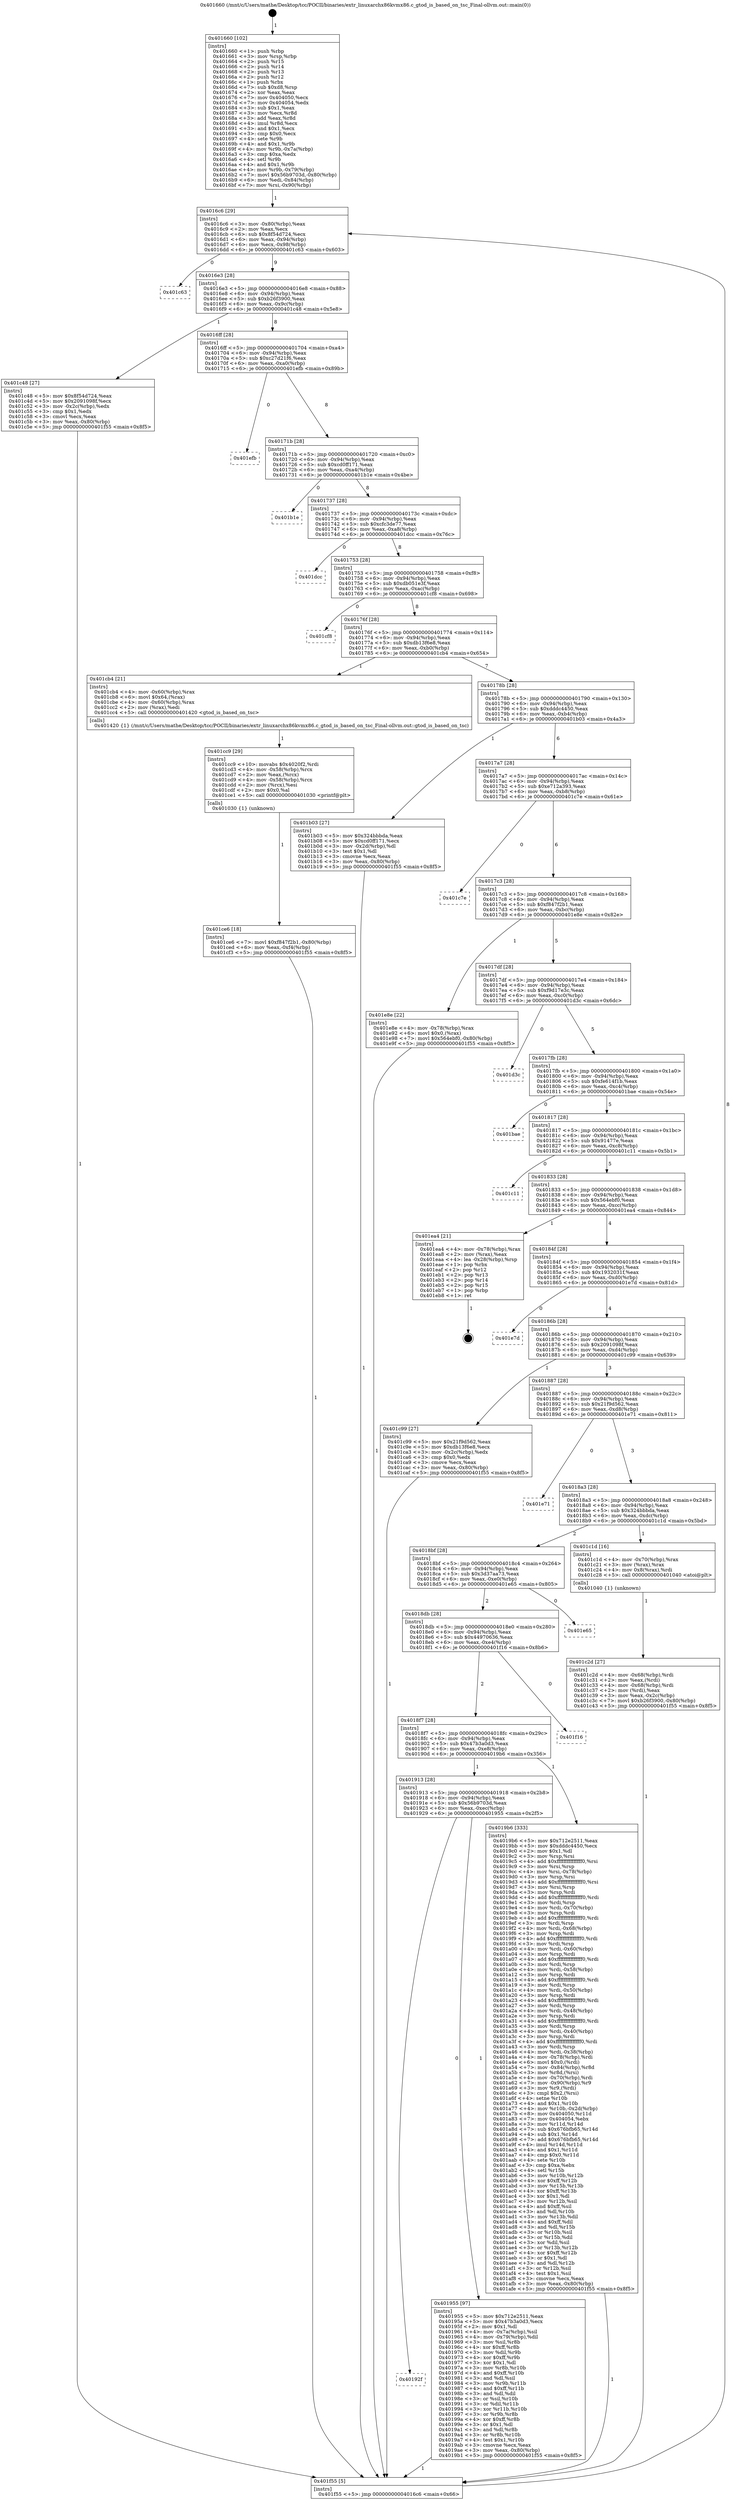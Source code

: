 digraph "0x401660" {
  label = "0x401660 (/mnt/c/Users/mathe/Desktop/tcc/POCII/binaries/extr_linuxarchx86kvmx86.c_gtod_is_based_on_tsc_Final-ollvm.out::main(0))"
  labelloc = "t"
  node[shape=record]

  Entry [label="",width=0.3,height=0.3,shape=circle,fillcolor=black,style=filled]
  "0x4016c6" [label="{
     0x4016c6 [29]\l
     | [instrs]\l
     &nbsp;&nbsp;0x4016c6 \<+3\>: mov -0x80(%rbp),%eax\l
     &nbsp;&nbsp;0x4016c9 \<+2\>: mov %eax,%ecx\l
     &nbsp;&nbsp;0x4016cb \<+6\>: sub $0x8f54d724,%ecx\l
     &nbsp;&nbsp;0x4016d1 \<+6\>: mov %eax,-0x94(%rbp)\l
     &nbsp;&nbsp;0x4016d7 \<+6\>: mov %ecx,-0x98(%rbp)\l
     &nbsp;&nbsp;0x4016dd \<+6\>: je 0000000000401c63 \<main+0x603\>\l
  }"]
  "0x401c63" [label="{
     0x401c63\l
  }", style=dashed]
  "0x4016e3" [label="{
     0x4016e3 [28]\l
     | [instrs]\l
     &nbsp;&nbsp;0x4016e3 \<+5\>: jmp 00000000004016e8 \<main+0x88\>\l
     &nbsp;&nbsp;0x4016e8 \<+6\>: mov -0x94(%rbp),%eax\l
     &nbsp;&nbsp;0x4016ee \<+5\>: sub $0xb26f3900,%eax\l
     &nbsp;&nbsp;0x4016f3 \<+6\>: mov %eax,-0x9c(%rbp)\l
     &nbsp;&nbsp;0x4016f9 \<+6\>: je 0000000000401c48 \<main+0x5e8\>\l
  }"]
  Exit [label="",width=0.3,height=0.3,shape=circle,fillcolor=black,style=filled,peripheries=2]
  "0x401c48" [label="{
     0x401c48 [27]\l
     | [instrs]\l
     &nbsp;&nbsp;0x401c48 \<+5\>: mov $0x8f54d724,%eax\l
     &nbsp;&nbsp;0x401c4d \<+5\>: mov $0x2091098f,%ecx\l
     &nbsp;&nbsp;0x401c52 \<+3\>: mov -0x2c(%rbp),%edx\l
     &nbsp;&nbsp;0x401c55 \<+3\>: cmp $0x1,%edx\l
     &nbsp;&nbsp;0x401c58 \<+3\>: cmovl %ecx,%eax\l
     &nbsp;&nbsp;0x401c5b \<+3\>: mov %eax,-0x80(%rbp)\l
     &nbsp;&nbsp;0x401c5e \<+5\>: jmp 0000000000401f55 \<main+0x8f5\>\l
  }"]
  "0x4016ff" [label="{
     0x4016ff [28]\l
     | [instrs]\l
     &nbsp;&nbsp;0x4016ff \<+5\>: jmp 0000000000401704 \<main+0xa4\>\l
     &nbsp;&nbsp;0x401704 \<+6\>: mov -0x94(%rbp),%eax\l
     &nbsp;&nbsp;0x40170a \<+5\>: sub $0xc27d21f6,%eax\l
     &nbsp;&nbsp;0x40170f \<+6\>: mov %eax,-0xa0(%rbp)\l
     &nbsp;&nbsp;0x401715 \<+6\>: je 0000000000401efb \<main+0x89b\>\l
  }"]
  "0x401ce6" [label="{
     0x401ce6 [18]\l
     | [instrs]\l
     &nbsp;&nbsp;0x401ce6 \<+7\>: movl $0xf847f2b1,-0x80(%rbp)\l
     &nbsp;&nbsp;0x401ced \<+6\>: mov %eax,-0xf4(%rbp)\l
     &nbsp;&nbsp;0x401cf3 \<+5\>: jmp 0000000000401f55 \<main+0x8f5\>\l
  }"]
  "0x401efb" [label="{
     0x401efb\l
  }", style=dashed]
  "0x40171b" [label="{
     0x40171b [28]\l
     | [instrs]\l
     &nbsp;&nbsp;0x40171b \<+5\>: jmp 0000000000401720 \<main+0xc0\>\l
     &nbsp;&nbsp;0x401720 \<+6\>: mov -0x94(%rbp),%eax\l
     &nbsp;&nbsp;0x401726 \<+5\>: sub $0xcd0ff171,%eax\l
     &nbsp;&nbsp;0x40172b \<+6\>: mov %eax,-0xa4(%rbp)\l
     &nbsp;&nbsp;0x401731 \<+6\>: je 0000000000401b1e \<main+0x4be\>\l
  }"]
  "0x401cc9" [label="{
     0x401cc9 [29]\l
     | [instrs]\l
     &nbsp;&nbsp;0x401cc9 \<+10\>: movabs $0x4020f2,%rdi\l
     &nbsp;&nbsp;0x401cd3 \<+4\>: mov -0x58(%rbp),%rcx\l
     &nbsp;&nbsp;0x401cd7 \<+2\>: mov %eax,(%rcx)\l
     &nbsp;&nbsp;0x401cd9 \<+4\>: mov -0x58(%rbp),%rcx\l
     &nbsp;&nbsp;0x401cdd \<+2\>: mov (%rcx),%esi\l
     &nbsp;&nbsp;0x401cdf \<+2\>: mov $0x0,%al\l
     &nbsp;&nbsp;0x401ce1 \<+5\>: call 0000000000401030 \<printf@plt\>\l
     | [calls]\l
     &nbsp;&nbsp;0x401030 \{1\} (unknown)\l
  }"]
  "0x401b1e" [label="{
     0x401b1e\l
  }", style=dashed]
  "0x401737" [label="{
     0x401737 [28]\l
     | [instrs]\l
     &nbsp;&nbsp;0x401737 \<+5\>: jmp 000000000040173c \<main+0xdc\>\l
     &nbsp;&nbsp;0x40173c \<+6\>: mov -0x94(%rbp),%eax\l
     &nbsp;&nbsp;0x401742 \<+5\>: sub $0xcfc3de77,%eax\l
     &nbsp;&nbsp;0x401747 \<+6\>: mov %eax,-0xa8(%rbp)\l
     &nbsp;&nbsp;0x40174d \<+6\>: je 0000000000401dcc \<main+0x76c\>\l
  }"]
  "0x401c2d" [label="{
     0x401c2d [27]\l
     | [instrs]\l
     &nbsp;&nbsp;0x401c2d \<+4\>: mov -0x68(%rbp),%rdi\l
     &nbsp;&nbsp;0x401c31 \<+2\>: mov %eax,(%rdi)\l
     &nbsp;&nbsp;0x401c33 \<+4\>: mov -0x68(%rbp),%rdi\l
     &nbsp;&nbsp;0x401c37 \<+2\>: mov (%rdi),%eax\l
     &nbsp;&nbsp;0x401c39 \<+3\>: mov %eax,-0x2c(%rbp)\l
     &nbsp;&nbsp;0x401c3c \<+7\>: movl $0xb26f3900,-0x80(%rbp)\l
     &nbsp;&nbsp;0x401c43 \<+5\>: jmp 0000000000401f55 \<main+0x8f5\>\l
  }"]
  "0x401dcc" [label="{
     0x401dcc\l
  }", style=dashed]
  "0x401753" [label="{
     0x401753 [28]\l
     | [instrs]\l
     &nbsp;&nbsp;0x401753 \<+5\>: jmp 0000000000401758 \<main+0xf8\>\l
     &nbsp;&nbsp;0x401758 \<+6\>: mov -0x94(%rbp),%eax\l
     &nbsp;&nbsp;0x40175e \<+5\>: sub $0xdb051e3f,%eax\l
     &nbsp;&nbsp;0x401763 \<+6\>: mov %eax,-0xac(%rbp)\l
     &nbsp;&nbsp;0x401769 \<+6\>: je 0000000000401cf8 \<main+0x698\>\l
  }"]
  "0x401660" [label="{
     0x401660 [102]\l
     | [instrs]\l
     &nbsp;&nbsp;0x401660 \<+1\>: push %rbp\l
     &nbsp;&nbsp;0x401661 \<+3\>: mov %rsp,%rbp\l
     &nbsp;&nbsp;0x401664 \<+2\>: push %r15\l
     &nbsp;&nbsp;0x401666 \<+2\>: push %r14\l
     &nbsp;&nbsp;0x401668 \<+2\>: push %r13\l
     &nbsp;&nbsp;0x40166a \<+2\>: push %r12\l
     &nbsp;&nbsp;0x40166c \<+1\>: push %rbx\l
     &nbsp;&nbsp;0x40166d \<+7\>: sub $0xd8,%rsp\l
     &nbsp;&nbsp;0x401674 \<+2\>: xor %eax,%eax\l
     &nbsp;&nbsp;0x401676 \<+7\>: mov 0x404050,%ecx\l
     &nbsp;&nbsp;0x40167d \<+7\>: mov 0x404054,%edx\l
     &nbsp;&nbsp;0x401684 \<+3\>: sub $0x1,%eax\l
     &nbsp;&nbsp;0x401687 \<+3\>: mov %ecx,%r8d\l
     &nbsp;&nbsp;0x40168a \<+3\>: add %eax,%r8d\l
     &nbsp;&nbsp;0x40168d \<+4\>: imul %r8d,%ecx\l
     &nbsp;&nbsp;0x401691 \<+3\>: and $0x1,%ecx\l
     &nbsp;&nbsp;0x401694 \<+3\>: cmp $0x0,%ecx\l
     &nbsp;&nbsp;0x401697 \<+4\>: sete %r9b\l
     &nbsp;&nbsp;0x40169b \<+4\>: and $0x1,%r9b\l
     &nbsp;&nbsp;0x40169f \<+4\>: mov %r9b,-0x7a(%rbp)\l
     &nbsp;&nbsp;0x4016a3 \<+3\>: cmp $0xa,%edx\l
     &nbsp;&nbsp;0x4016a6 \<+4\>: setl %r9b\l
     &nbsp;&nbsp;0x4016aa \<+4\>: and $0x1,%r9b\l
     &nbsp;&nbsp;0x4016ae \<+4\>: mov %r9b,-0x79(%rbp)\l
     &nbsp;&nbsp;0x4016b2 \<+7\>: movl $0x56b9703d,-0x80(%rbp)\l
     &nbsp;&nbsp;0x4016b9 \<+6\>: mov %edi,-0x84(%rbp)\l
     &nbsp;&nbsp;0x4016bf \<+7\>: mov %rsi,-0x90(%rbp)\l
  }"]
  "0x401cf8" [label="{
     0x401cf8\l
  }", style=dashed]
  "0x40176f" [label="{
     0x40176f [28]\l
     | [instrs]\l
     &nbsp;&nbsp;0x40176f \<+5\>: jmp 0000000000401774 \<main+0x114\>\l
     &nbsp;&nbsp;0x401774 \<+6\>: mov -0x94(%rbp),%eax\l
     &nbsp;&nbsp;0x40177a \<+5\>: sub $0xdb13f6e8,%eax\l
     &nbsp;&nbsp;0x40177f \<+6\>: mov %eax,-0xb0(%rbp)\l
     &nbsp;&nbsp;0x401785 \<+6\>: je 0000000000401cb4 \<main+0x654\>\l
  }"]
  "0x401f55" [label="{
     0x401f55 [5]\l
     | [instrs]\l
     &nbsp;&nbsp;0x401f55 \<+5\>: jmp 00000000004016c6 \<main+0x66\>\l
  }"]
  "0x401cb4" [label="{
     0x401cb4 [21]\l
     | [instrs]\l
     &nbsp;&nbsp;0x401cb4 \<+4\>: mov -0x60(%rbp),%rax\l
     &nbsp;&nbsp;0x401cb8 \<+6\>: movl $0x64,(%rax)\l
     &nbsp;&nbsp;0x401cbe \<+4\>: mov -0x60(%rbp),%rax\l
     &nbsp;&nbsp;0x401cc2 \<+2\>: mov (%rax),%edi\l
     &nbsp;&nbsp;0x401cc4 \<+5\>: call 0000000000401420 \<gtod_is_based_on_tsc\>\l
     | [calls]\l
     &nbsp;&nbsp;0x401420 \{1\} (/mnt/c/Users/mathe/Desktop/tcc/POCII/binaries/extr_linuxarchx86kvmx86.c_gtod_is_based_on_tsc_Final-ollvm.out::gtod_is_based_on_tsc)\l
  }"]
  "0x40178b" [label="{
     0x40178b [28]\l
     | [instrs]\l
     &nbsp;&nbsp;0x40178b \<+5\>: jmp 0000000000401790 \<main+0x130\>\l
     &nbsp;&nbsp;0x401790 \<+6\>: mov -0x94(%rbp),%eax\l
     &nbsp;&nbsp;0x401796 \<+5\>: sub $0xdddc4450,%eax\l
     &nbsp;&nbsp;0x40179b \<+6\>: mov %eax,-0xb4(%rbp)\l
     &nbsp;&nbsp;0x4017a1 \<+6\>: je 0000000000401b03 \<main+0x4a3\>\l
  }"]
  "0x40192f" [label="{
     0x40192f\l
  }", style=dashed]
  "0x401b03" [label="{
     0x401b03 [27]\l
     | [instrs]\l
     &nbsp;&nbsp;0x401b03 \<+5\>: mov $0x324bbbda,%eax\l
     &nbsp;&nbsp;0x401b08 \<+5\>: mov $0xcd0ff171,%ecx\l
     &nbsp;&nbsp;0x401b0d \<+3\>: mov -0x2d(%rbp),%dl\l
     &nbsp;&nbsp;0x401b10 \<+3\>: test $0x1,%dl\l
     &nbsp;&nbsp;0x401b13 \<+3\>: cmovne %ecx,%eax\l
     &nbsp;&nbsp;0x401b16 \<+3\>: mov %eax,-0x80(%rbp)\l
     &nbsp;&nbsp;0x401b19 \<+5\>: jmp 0000000000401f55 \<main+0x8f5\>\l
  }"]
  "0x4017a7" [label="{
     0x4017a7 [28]\l
     | [instrs]\l
     &nbsp;&nbsp;0x4017a7 \<+5\>: jmp 00000000004017ac \<main+0x14c\>\l
     &nbsp;&nbsp;0x4017ac \<+6\>: mov -0x94(%rbp),%eax\l
     &nbsp;&nbsp;0x4017b2 \<+5\>: sub $0xe712a393,%eax\l
     &nbsp;&nbsp;0x4017b7 \<+6\>: mov %eax,-0xb8(%rbp)\l
     &nbsp;&nbsp;0x4017bd \<+6\>: je 0000000000401c7e \<main+0x61e\>\l
  }"]
  "0x401955" [label="{
     0x401955 [97]\l
     | [instrs]\l
     &nbsp;&nbsp;0x401955 \<+5\>: mov $0x712e2511,%eax\l
     &nbsp;&nbsp;0x40195a \<+5\>: mov $0x47b3a0d3,%ecx\l
     &nbsp;&nbsp;0x40195f \<+2\>: mov $0x1,%dl\l
     &nbsp;&nbsp;0x401961 \<+4\>: mov -0x7a(%rbp),%sil\l
     &nbsp;&nbsp;0x401965 \<+4\>: mov -0x79(%rbp),%dil\l
     &nbsp;&nbsp;0x401969 \<+3\>: mov %sil,%r8b\l
     &nbsp;&nbsp;0x40196c \<+4\>: xor $0xff,%r8b\l
     &nbsp;&nbsp;0x401970 \<+3\>: mov %dil,%r9b\l
     &nbsp;&nbsp;0x401973 \<+4\>: xor $0xff,%r9b\l
     &nbsp;&nbsp;0x401977 \<+3\>: xor $0x1,%dl\l
     &nbsp;&nbsp;0x40197a \<+3\>: mov %r8b,%r10b\l
     &nbsp;&nbsp;0x40197d \<+4\>: and $0xff,%r10b\l
     &nbsp;&nbsp;0x401981 \<+3\>: and %dl,%sil\l
     &nbsp;&nbsp;0x401984 \<+3\>: mov %r9b,%r11b\l
     &nbsp;&nbsp;0x401987 \<+4\>: and $0xff,%r11b\l
     &nbsp;&nbsp;0x40198b \<+3\>: and %dl,%dil\l
     &nbsp;&nbsp;0x40198e \<+3\>: or %sil,%r10b\l
     &nbsp;&nbsp;0x401991 \<+3\>: or %dil,%r11b\l
     &nbsp;&nbsp;0x401994 \<+3\>: xor %r11b,%r10b\l
     &nbsp;&nbsp;0x401997 \<+3\>: or %r9b,%r8b\l
     &nbsp;&nbsp;0x40199a \<+4\>: xor $0xff,%r8b\l
     &nbsp;&nbsp;0x40199e \<+3\>: or $0x1,%dl\l
     &nbsp;&nbsp;0x4019a1 \<+3\>: and %dl,%r8b\l
     &nbsp;&nbsp;0x4019a4 \<+3\>: or %r8b,%r10b\l
     &nbsp;&nbsp;0x4019a7 \<+4\>: test $0x1,%r10b\l
     &nbsp;&nbsp;0x4019ab \<+3\>: cmovne %ecx,%eax\l
     &nbsp;&nbsp;0x4019ae \<+3\>: mov %eax,-0x80(%rbp)\l
     &nbsp;&nbsp;0x4019b1 \<+5\>: jmp 0000000000401f55 \<main+0x8f5\>\l
  }"]
  "0x401c7e" [label="{
     0x401c7e\l
  }", style=dashed]
  "0x4017c3" [label="{
     0x4017c3 [28]\l
     | [instrs]\l
     &nbsp;&nbsp;0x4017c3 \<+5\>: jmp 00000000004017c8 \<main+0x168\>\l
     &nbsp;&nbsp;0x4017c8 \<+6\>: mov -0x94(%rbp),%eax\l
     &nbsp;&nbsp;0x4017ce \<+5\>: sub $0xf847f2b1,%eax\l
     &nbsp;&nbsp;0x4017d3 \<+6\>: mov %eax,-0xbc(%rbp)\l
     &nbsp;&nbsp;0x4017d9 \<+6\>: je 0000000000401e8e \<main+0x82e\>\l
  }"]
  "0x401913" [label="{
     0x401913 [28]\l
     | [instrs]\l
     &nbsp;&nbsp;0x401913 \<+5\>: jmp 0000000000401918 \<main+0x2b8\>\l
     &nbsp;&nbsp;0x401918 \<+6\>: mov -0x94(%rbp),%eax\l
     &nbsp;&nbsp;0x40191e \<+5\>: sub $0x56b9703d,%eax\l
     &nbsp;&nbsp;0x401923 \<+6\>: mov %eax,-0xec(%rbp)\l
     &nbsp;&nbsp;0x401929 \<+6\>: je 0000000000401955 \<main+0x2f5\>\l
  }"]
  "0x401e8e" [label="{
     0x401e8e [22]\l
     | [instrs]\l
     &nbsp;&nbsp;0x401e8e \<+4\>: mov -0x78(%rbp),%rax\l
     &nbsp;&nbsp;0x401e92 \<+6\>: movl $0x0,(%rax)\l
     &nbsp;&nbsp;0x401e98 \<+7\>: movl $0x564ebf0,-0x80(%rbp)\l
     &nbsp;&nbsp;0x401e9f \<+5\>: jmp 0000000000401f55 \<main+0x8f5\>\l
  }"]
  "0x4017df" [label="{
     0x4017df [28]\l
     | [instrs]\l
     &nbsp;&nbsp;0x4017df \<+5\>: jmp 00000000004017e4 \<main+0x184\>\l
     &nbsp;&nbsp;0x4017e4 \<+6\>: mov -0x94(%rbp),%eax\l
     &nbsp;&nbsp;0x4017ea \<+5\>: sub $0xf9d17e3c,%eax\l
     &nbsp;&nbsp;0x4017ef \<+6\>: mov %eax,-0xc0(%rbp)\l
     &nbsp;&nbsp;0x4017f5 \<+6\>: je 0000000000401d3c \<main+0x6dc\>\l
  }"]
  "0x4019b6" [label="{
     0x4019b6 [333]\l
     | [instrs]\l
     &nbsp;&nbsp;0x4019b6 \<+5\>: mov $0x712e2511,%eax\l
     &nbsp;&nbsp;0x4019bb \<+5\>: mov $0xdddc4450,%ecx\l
     &nbsp;&nbsp;0x4019c0 \<+2\>: mov $0x1,%dl\l
     &nbsp;&nbsp;0x4019c2 \<+3\>: mov %rsp,%rsi\l
     &nbsp;&nbsp;0x4019c5 \<+4\>: add $0xfffffffffffffff0,%rsi\l
     &nbsp;&nbsp;0x4019c9 \<+3\>: mov %rsi,%rsp\l
     &nbsp;&nbsp;0x4019cc \<+4\>: mov %rsi,-0x78(%rbp)\l
     &nbsp;&nbsp;0x4019d0 \<+3\>: mov %rsp,%rsi\l
     &nbsp;&nbsp;0x4019d3 \<+4\>: add $0xfffffffffffffff0,%rsi\l
     &nbsp;&nbsp;0x4019d7 \<+3\>: mov %rsi,%rsp\l
     &nbsp;&nbsp;0x4019da \<+3\>: mov %rsp,%rdi\l
     &nbsp;&nbsp;0x4019dd \<+4\>: add $0xfffffffffffffff0,%rdi\l
     &nbsp;&nbsp;0x4019e1 \<+3\>: mov %rdi,%rsp\l
     &nbsp;&nbsp;0x4019e4 \<+4\>: mov %rdi,-0x70(%rbp)\l
     &nbsp;&nbsp;0x4019e8 \<+3\>: mov %rsp,%rdi\l
     &nbsp;&nbsp;0x4019eb \<+4\>: add $0xfffffffffffffff0,%rdi\l
     &nbsp;&nbsp;0x4019ef \<+3\>: mov %rdi,%rsp\l
     &nbsp;&nbsp;0x4019f2 \<+4\>: mov %rdi,-0x68(%rbp)\l
     &nbsp;&nbsp;0x4019f6 \<+3\>: mov %rsp,%rdi\l
     &nbsp;&nbsp;0x4019f9 \<+4\>: add $0xfffffffffffffff0,%rdi\l
     &nbsp;&nbsp;0x4019fd \<+3\>: mov %rdi,%rsp\l
     &nbsp;&nbsp;0x401a00 \<+4\>: mov %rdi,-0x60(%rbp)\l
     &nbsp;&nbsp;0x401a04 \<+3\>: mov %rsp,%rdi\l
     &nbsp;&nbsp;0x401a07 \<+4\>: add $0xfffffffffffffff0,%rdi\l
     &nbsp;&nbsp;0x401a0b \<+3\>: mov %rdi,%rsp\l
     &nbsp;&nbsp;0x401a0e \<+4\>: mov %rdi,-0x58(%rbp)\l
     &nbsp;&nbsp;0x401a12 \<+3\>: mov %rsp,%rdi\l
     &nbsp;&nbsp;0x401a15 \<+4\>: add $0xfffffffffffffff0,%rdi\l
     &nbsp;&nbsp;0x401a19 \<+3\>: mov %rdi,%rsp\l
     &nbsp;&nbsp;0x401a1c \<+4\>: mov %rdi,-0x50(%rbp)\l
     &nbsp;&nbsp;0x401a20 \<+3\>: mov %rsp,%rdi\l
     &nbsp;&nbsp;0x401a23 \<+4\>: add $0xfffffffffffffff0,%rdi\l
     &nbsp;&nbsp;0x401a27 \<+3\>: mov %rdi,%rsp\l
     &nbsp;&nbsp;0x401a2a \<+4\>: mov %rdi,-0x48(%rbp)\l
     &nbsp;&nbsp;0x401a2e \<+3\>: mov %rsp,%rdi\l
     &nbsp;&nbsp;0x401a31 \<+4\>: add $0xfffffffffffffff0,%rdi\l
     &nbsp;&nbsp;0x401a35 \<+3\>: mov %rdi,%rsp\l
     &nbsp;&nbsp;0x401a38 \<+4\>: mov %rdi,-0x40(%rbp)\l
     &nbsp;&nbsp;0x401a3c \<+3\>: mov %rsp,%rdi\l
     &nbsp;&nbsp;0x401a3f \<+4\>: add $0xfffffffffffffff0,%rdi\l
     &nbsp;&nbsp;0x401a43 \<+3\>: mov %rdi,%rsp\l
     &nbsp;&nbsp;0x401a46 \<+4\>: mov %rdi,-0x38(%rbp)\l
     &nbsp;&nbsp;0x401a4a \<+4\>: mov -0x78(%rbp),%rdi\l
     &nbsp;&nbsp;0x401a4e \<+6\>: movl $0x0,(%rdi)\l
     &nbsp;&nbsp;0x401a54 \<+7\>: mov -0x84(%rbp),%r8d\l
     &nbsp;&nbsp;0x401a5b \<+3\>: mov %r8d,(%rsi)\l
     &nbsp;&nbsp;0x401a5e \<+4\>: mov -0x70(%rbp),%rdi\l
     &nbsp;&nbsp;0x401a62 \<+7\>: mov -0x90(%rbp),%r9\l
     &nbsp;&nbsp;0x401a69 \<+3\>: mov %r9,(%rdi)\l
     &nbsp;&nbsp;0x401a6c \<+3\>: cmpl $0x2,(%rsi)\l
     &nbsp;&nbsp;0x401a6f \<+4\>: setne %r10b\l
     &nbsp;&nbsp;0x401a73 \<+4\>: and $0x1,%r10b\l
     &nbsp;&nbsp;0x401a77 \<+4\>: mov %r10b,-0x2d(%rbp)\l
     &nbsp;&nbsp;0x401a7b \<+8\>: mov 0x404050,%r11d\l
     &nbsp;&nbsp;0x401a83 \<+7\>: mov 0x404054,%ebx\l
     &nbsp;&nbsp;0x401a8a \<+3\>: mov %r11d,%r14d\l
     &nbsp;&nbsp;0x401a8d \<+7\>: sub $0x676bfb65,%r14d\l
     &nbsp;&nbsp;0x401a94 \<+4\>: sub $0x1,%r14d\l
     &nbsp;&nbsp;0x401a98 \<+7\>: add $0x676bfb65,%r14d\l
     &nbsp;&nbsp;0x401a9f \<+4\>: imul %r14d,%r11d\l
     &nbsp;&nbsp;0x401aa3 \<+4\>: and $0x1,%r11d\l
     &nbsp;&nbsp;0x401aa7 \<+4\>: cmp $0x0,%r11d\l
     &nbsp;&nbsp;0x401aab \<+4\>: sete %r10b\l
     &nbsp;&nbsp;0x401aaf \<+3\>: cmp $0xa,%ebx\l
     &nbsp;&nbsp;0x401ab2 \<+4\>: setl %r15b\l
     &nbsp;&nbsp;0x401ab6 \<+3\>: mov %r10b,%r12b\l
     &nbsp;&nbsp;0x401ab9 \<+4\>: xor $0xff,%r12b\l
     &nbsp;&nbsp;0x401abd \<+3\>: mov %r15b,%r13b\l
     &nbsp;&nbsp;0x401ac0 \<+4\>: xor $0xff,%r13b\l
     &nbsp;&nbsp;0x401ac4 \<+3\>: xor $0x1,%dl\l
     &nbsp;&nbsp;0x401ac7 \<+3\>: mov %r12b,%sil\l
     &nbsp;&nbsp;0x401aca \<+4\>: and $0xff,%sil\l
     &nbsp;&nbsp;0x401ace \<+3\>: and %dl,%r10b\l
     &nbsp;&nbsp;0x401ad1 \<+3\>: mov %r13b,%dil\l
     &nbsp;&nbsp;0x401ad4 \<+4\>: and $0xff,%dil\l
     &nbsp;&nbsp;0x401ad8 \<+3\>: and %dl,%r15b\l
     &nbsp;&nbsp;0x401adb \<+3\>: or %r10b,%sil\l
     &nbsp;&nbsp;0x401ade \<+3\>: or %r15b,%dil\l
     &nbsp;&nbsp;0x401ae1 \<+3\>: xor %dil,%sil\l
     &nbsp;&nbsp;0x401ae4 \<+3\>: or %r13b,%r12b\l
     &nbsp;&nbsp;0x401ae7 \<+4\>: xor $0xff,%r12b\l
     &nbsp;&nbsp;0x401aeb \<+3\>: or $0x1,%dl\l
     &nbsp;&nbsp;0x401aee \<+3\>: and %dl,%r12b\l
     &nbsp;&nbsp;0x401af1 \<+3\>: or %r12b,%sil\l
     &nbsp;&nbsp;0x401af4 \<+4\>: test $0x1,%sil\l
     &nbsp;&nbsp;0x401af8 \<+3\>: cmovne %ecx,%eax\l
     &nbsp;&nbsp;0x401afb \<+3\>: mov %eax,-0x80(%rbp)\l
     &nbsp;&nbsp;0x401afe \<+5\>: jmp 0000000000401f55 \<main+0x8f5\>\l
  }"]
  "0x401d3c" [label="{
     0x401d3c\l
  }", style=dashed]
  "0x4017fb" [label="{
     0x4017fb [28]\l
     | [instrs]\l
     &nbsp;&nbsp;0x4017fb \<+5\>: jmp 0000000000401800 \<main+0x1a0\>\l
     &nbsp;&nbsp;0x401800 \<+6\>: mov -0x94(%rbp),%eax\l
     &nbsp;&nbsp;0x401806 \<+5\>: sub $0xfe614f1b,%eax\l
     &nbsp;&nbsp;0x40180b \<+6\>: mov %eax,-0xc4(%rbp)\l
     &nbsp;&nbsp;0x401811 \<+6\>: je 0000000000401bae \<main+0x54e\>\l
  }"]
  "0x4018f7" [label="{
     0x4018f7 [28]\l
     | [instrs]\l
     &nbsp;&nbsp;0x4018f7 \<+5\>: jmp 00000000004018fc \<main+0x29c\>\l
     &nbsp;&nbsp;0x4018fc \<+6\>: mov -0x94(%rbp),%eax\l
     &nbsp;&nbsp;0x401902 \<+5\>: sub $0x47b3a0d3,%eax\l
     &nbsp;&nbsp;0x401907 \<+6\>: mov %eax,-0xe8(%rbp)\l
     &nbsp;&nbsp;0x40190d \<+6\>: je 00000000004019b6 \<main+0x356\>\l
  }"]
  "0x401bae" [label="{
     0x401bae\l
  }", style=dashed]
  "0x401817" [label="{
     0x401817 [28]\l
     | [instrs]\l
     &nbsp;&nbsp;0x401817 \<+5\>: jmp 000000000040181c \<main+0x1bc\>\l
     &nbsp;&nbsp;0x40181c \<+6\>: mov -0x94(%rbp),%eax\l
     &nbsp;&nbsp;0x401822 \<+5\>: sub $0x91477e,%eax\l
     &nbsp;&nbsp;0x401827 \<+6\>: mov %eax,-0xc8(%rbp)\l
     &nbsp;&nbsp;0x40182d \<+6\>: je 0000000000401c11 \<main+0x5b1\>\l
  }"]
  "0x401f16" [label="{
     0x401f16\l
  }", style=dashed]
  "0x401c11" [label="{
     0x401c11\l
  }", style=dashed]
  "0x401833" [label="{
     0x401833 [28]\l
     | [instrs]\l
     &nbsp;&nbsp;0x401833 \<+5\>: jmp 0000000000401838 \<main+0x1d8\>\l
     &nbsp;&nbsp;0x401838 \<+6\>: mov -0x94(%rbp),%eax\l
     &nbsp;&nbsp;0x40183e \<+5\>: sub $0x564ebf0,%eax\l
     &nbsp;&nbsp;0x401843 \<+6\>: mov %eax,-0xcc(%rbp)\l
     &nbsp;&nbsp;0x401849 \<+6\>: je 0000000000401ea4 \<main+0x844\>\l
  }"]
  "0x4018db" [label="{
     0x4018db [28]\l
     | [instrs]\l
     &nbsp;&nbsp;0x4018db \<+5\>: jmp 00000000004018e0 \<main+0x280\>\l
     &nbsp;&nbsp;0x4018e0 \<+6\>: mov -0x94(%rbp),%eax\l
     &nbsp;&nbsp;0x4018e6 \<+5\>: sub $0x44970636,%eax\l
     &nbsp;&nbsp;0x4018eb \<+6\>: mov %eax,-0xe4(%rbp)\l
     &nbsp;&nbsp;0x4018f1 \<+6\>: je 0000000000401f16 \<main+0x8b6\>\l
  }"]
  "0x401ea4" [label="{
     0x401ea4 [21]\l
     | [instrs]\l
     &nbsp;&nbsp;0x401ea4 \<+4\>: mov -0x78(%rbp),%rax\l
     &nbsp;&nbsp;0x401ea8 \<+2\>: mov (%rax),%eax\l
     &nbsp;&nbsp;0x401eaa \<+4\>: lea -0x28(%rbp),%rsp\l
     &nbsp;&nbsp;0x401eae \<+1\>: pop %rbx\l
     &nbsp;&nbsp;0x401eaf \<+2\>: pop %r12\l
     &nbsp;&nbsp;0x401eb1 \<+2\>: pop %r13\l
     &nbsp;&nbsp;0x401eb3 \<+2\>: pop %r14\l
     &nbsp;&nbsp;0x401eb5 \<+2\>: pop %r15\l
     &nbsp;&nbsp;0x401eb7 \<+1\>: pop %rbp\l
     &nbsp;&nbsp;0x401eb8 \<+1\>: ret\l
  }"]
  "0x40184f" [label="{
     0x40184f [28]\l
     | [instrs]\l
     &nbsp;&nbsp;0x40184f \<+5\>: jmp 0000000000401854 \<main+0x1f4\>\l
     &nbsp;&nbsp;0x401854 \<+6\>: mov -0x94(%rbp),%eax\l
     &nbsp;&nbsp;0x40185a \<+5\>: sub $0x1932031f,%eax\l
     &nbsp;&nbsp;0x40185f \<+6\>: mov %eax,-0xd0(%rbp)\l
     &nbsp;&nbsp;0x401865 \<+6\>: je 0000000000401e7d \<main+0x81d\>\l
  }"]
  "0x401e65" [label="{
     0x401e65\l
  }", style=dashed]
  "0x401e7d" [label="{
     0x401e7d\l
  }", style=dashed]
  "0x40186b" [label="{
     0x40186b [28]\l
     | [instrs]\l
     &nbsp;&nbsp;0x40186b \<+5\>: jmp 0000000000401870 \<main+0x210\>\l
     &nbsp;&nbsp;0x401870 \<+6\>: mov -0x94(%rbp),%eax\l
     &nbsp;&nbsp;0x401876 \<+5\>: sub $0x2091098f,%eax\l
     &nbsp;&nbsp;0x40187b \<+6\>: mov %eax,-0xd4(%rbp)\l
     &nbsp;&nbsp;0x401881 \<+6\>: je 0000000000401c99 \<main+0x639\>\l
  }"]
  "0x4018bf" [label="{
     0x4018bf [28]\l
     | [instrs]\l
     &nbsp;&nbsp;0x4018bf \<+5\>: jmp 00000000004018c4 \<main+0x264\>\l
     &nbsp;&nbsp;0x4018c4 \<+6\>: mov -0x94(%rbp),%eax\l
     &nbsp;&nbsp;0x4018ca \<+5\>: sub $0x3d37aa73,%eax\l
     &nbsp;&nbsp;0x4018cf \<+6\>: mov %eax,-0xe0(%rbp)\l
     &nbsp;&nbsp;0x4018d5 \<+6\>: je 0000000000401e65 \<main+0x805\>\l
  }"]
  "0x401c99" [label="{
     0x401c99 [27]\l
     | [instrs]\l
     &nbsp;&nbsp;0x401c99 \<+5\>: mov $0x21f9d562,%eax\l
     &nbsp;&nbsp;0x401c9e \<+5\>: mov $0xdb13f6e8,%ecx\l
     &nbsp;&nbsp;0x401ca3 \<+3\>: mov -0x2c(%rbp),%edx\l
     &nbsp;&nbsp;0x401ca6 \<+3\>: cmp $0x0,%edx\l
     &nbsp;&nbsp;0x401ca9 \<+3\>: cmove %ecx,%eax\l
     &nbsp;&nbsp;0x401cac \<+3\>: mov %eax,-0x80(%rbp)\l
     &nbsp;&nbsp;0x401caf \<+5\>: jmp 0000000000401f55 \<main+0x8f5\>\l
  }"]
  "0x401887" [label="{
     0x401887 [28]\l
     | [instrs]\l
     &nbsp;&nbsp;0x401887 \<+5\>: jmp 000000000040188c \<main+0x22c\>\l
     &nbsp;&nbsp;0x40188c \<+6\>: mov -0x94(%rbp),%eax\l
     &nbsp;&nbsp;0x401892 \<+5\>: sub $0x21f9d562,%eax\l
     &nbsp;&nbsp;0x401897 \<+6\>: mov %eax,-0xd8(%rbp)\l
     &nbsp;&nbsp;0x40189d \<+6\>: je 0000000000401e71 \<main+0x811\>\l
  }"]
  "0x401c1d" [label="{
     0x401c1d [16]\l
     | [instrs]\l
     &nbsp;&nbsp;0x401c1d \<+4\>: mov -0x70(%rbp),%rax\l
     &nbsp;&nbsp;0x401c21 \<+3\>: mov (%rax),%rax\l
     &nbsp;&nbsp;0x401c24 \<+4\>: mov 0x8(%rax),%rdi\l
     &nbsp;&nbsp;0x401c28 \<+5\>: call 0000000000401040 \<atoi@plt\>\l
     | [calls]\l
     &nbsp;&nbsp;0x401040 \{1\} (unknown)\l
  }"]
  "0x401e71" [label="{
     0x401e71\l
  }", style=dashed]
  "0x4018a3" [label="{
     0x4018a3 [28]\l
     | [instrs]\l
     &nbsp;&nbsp;0x4018a3 \<+5\>: jmp 00000000004018a8 \<main+0x248\>\l
     &nbsp;&nbsp;0x4018a8 \<+6\>: mov -0x94(%rbp),%eax\l
     &nbsp;&nbsp;0x4018ae \<+5\>: sub $0x324bbbda,%eax\l
     &nbsp;&nbsp;0x4018b3 \<+6\>: mov %eax,-0xdc(%rbp)\l
     &nbsp;&nbsp;0x4018b9 \<+6\>: je 0000000000401c1d \<main+0x5bd\>\l
  }"]
  Entry -> "0x401660" [label=" 1"]
  "0x4016c6" -> "0x401c63" [label=" 0"]
  "0x4016c6" -> "0x4016e3" [label=" 9"]
  "0x401ea4" -> Exit [label=" 1"]
  "0x4016e3" -> "0x401c48" [label=" 1"]
  "0x4016e3" -> "0x4016ff" [label=" 8"]
  "0x401e8e" -> "0x401f55" [label=" 1"]
  "0x4016ff" -> "0x401efb" [label=" 0"]
  "0x4016ff" -> "0x40171b" [label=" 8"]
  "0x401ce6" -> "0x401f55" [label=" 1"]
  "0x40171b" -> "0x401b1e" [label=" 0"]
  "0x40171b" -> "0x401737" [label=" 8"]
  "0x401cc9" -> "0x401ce6" [label=" 1"]
  "0x401737" -> "0x401dcc" [label=" 0"]
  "0x401737" -> "0x401753" [label=" 8"]
  "0x401cb4" -> "0x401cc9" [label=" 1"]
  "0x401753" -> "0x401cf8" [label=" 0"]
  "0x401753" -> "0x40176f" [label=" 8"]
  "0x401c48" -> "0x401f55" [label=" 1"]
  "0x40176f" -> "0x401cb4" [label=" 1"]
  "0x40176f" -> "0x40178b" [label=" 7"]
  "0x401c2d" -> "0x401f55" [label=" 1"]
  "0x40178b" -> "0x401b03" [label=" 1"]
  "0x40178b" -> "0x4017a7" [label=" 6"]
  "0x401c1d" -> "0x401c2d" [label=" 1"]
  "0x4017a7" -> "0x401c7e" [label=" 0"]
  "0x4017a7" -> "0x4017c3" [label=" 6"]
  "0x401b03" -> "0x401f55" [label=" 1"]
  "0x4017c3" -> "0x401e8e" [label=" 1"]
  "0x4017c3" -> "0x4017df" [label=" 5"]
  "0x401c99" -> "0x401f55" [label=" 1"]
  "0x4017df" -> "0x401d3c" [label=" 0"]
  "0x4017df" -> "0x4017fb" [label=" 5"]
  "0x401f55" -> "0x4016c6" [label=" 8"]
  "0x4017fb" -> "0x401bae" [label=" 0"]
  "0x4017fb" -> "0x401817" [label=" 5"]
  "0x401955" -> "0x401f55" [label=" 1"]
  "0x401817" -> "0x401c11" [label=" 0"]
  "0x401817" -> "0x401833" [label=" 5"]
  "0x401913" -> "0x40192f" [label=" 0"]
  "0x401833" -> "0x401ea4" [label=" 1"]
  "0x401833" -> "0x40184f" [label=" 4"]
  "0x4019b6" -> "0x401f55" [label=" 1"]
  "0x40184f" -> "0x401e7d" [label=" 0"]
  "0x40184f" -> "0x40186b" [label=" 4"]
  "0x4018f7" -> "0x401913" [label=" 1"]
  "0x40186b" -> "0x401c99" [label=" 1"]
  "0x40186b" -> "0x401887" [label=" 3"]
  "0x401660" -> "0x4016c6" [label=" 1"]
  "0x401887" -> "0x401e71" [label=" 0"]
  "0x401887" -> "0x4018a3" [label=" 3"]
  "0x4018db" -> "0x4018f7" [label=" 2"]
  "0x4018a3" -> "0x401c1d" [label=" 1"]
  "0x4018a3" -> "0x4018bf" [label=" 2"]
  "0x4018f7" -> "0x4019b6" [label=" 1"]
  "0x4018bf" -> "0x401e65" [label=" 0"]
  "0x4018bf" -> "0x4018db" [label=" 2"]
  "0x401913" -> "0x401955" [label=" 1"]
  "0x4018db" -> "0x401f16" [label=" 0"]
}
